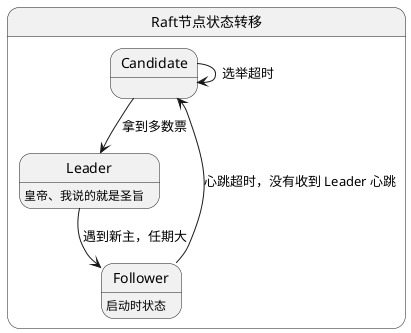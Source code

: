 @startuml

state Raft节点状态转移 {
    Candidate --> Candidate : 选举超时
    Follower --> Candidate : 心跳超时，没有收到 Leader 心跳
    Follower: 启动时状态
    Leader --> Follower : 遇到新主，任期大
    Leader: 皇帝、我说的就是圣旨
    Candidate --> Leader : 拿到多数票
}

@enduml